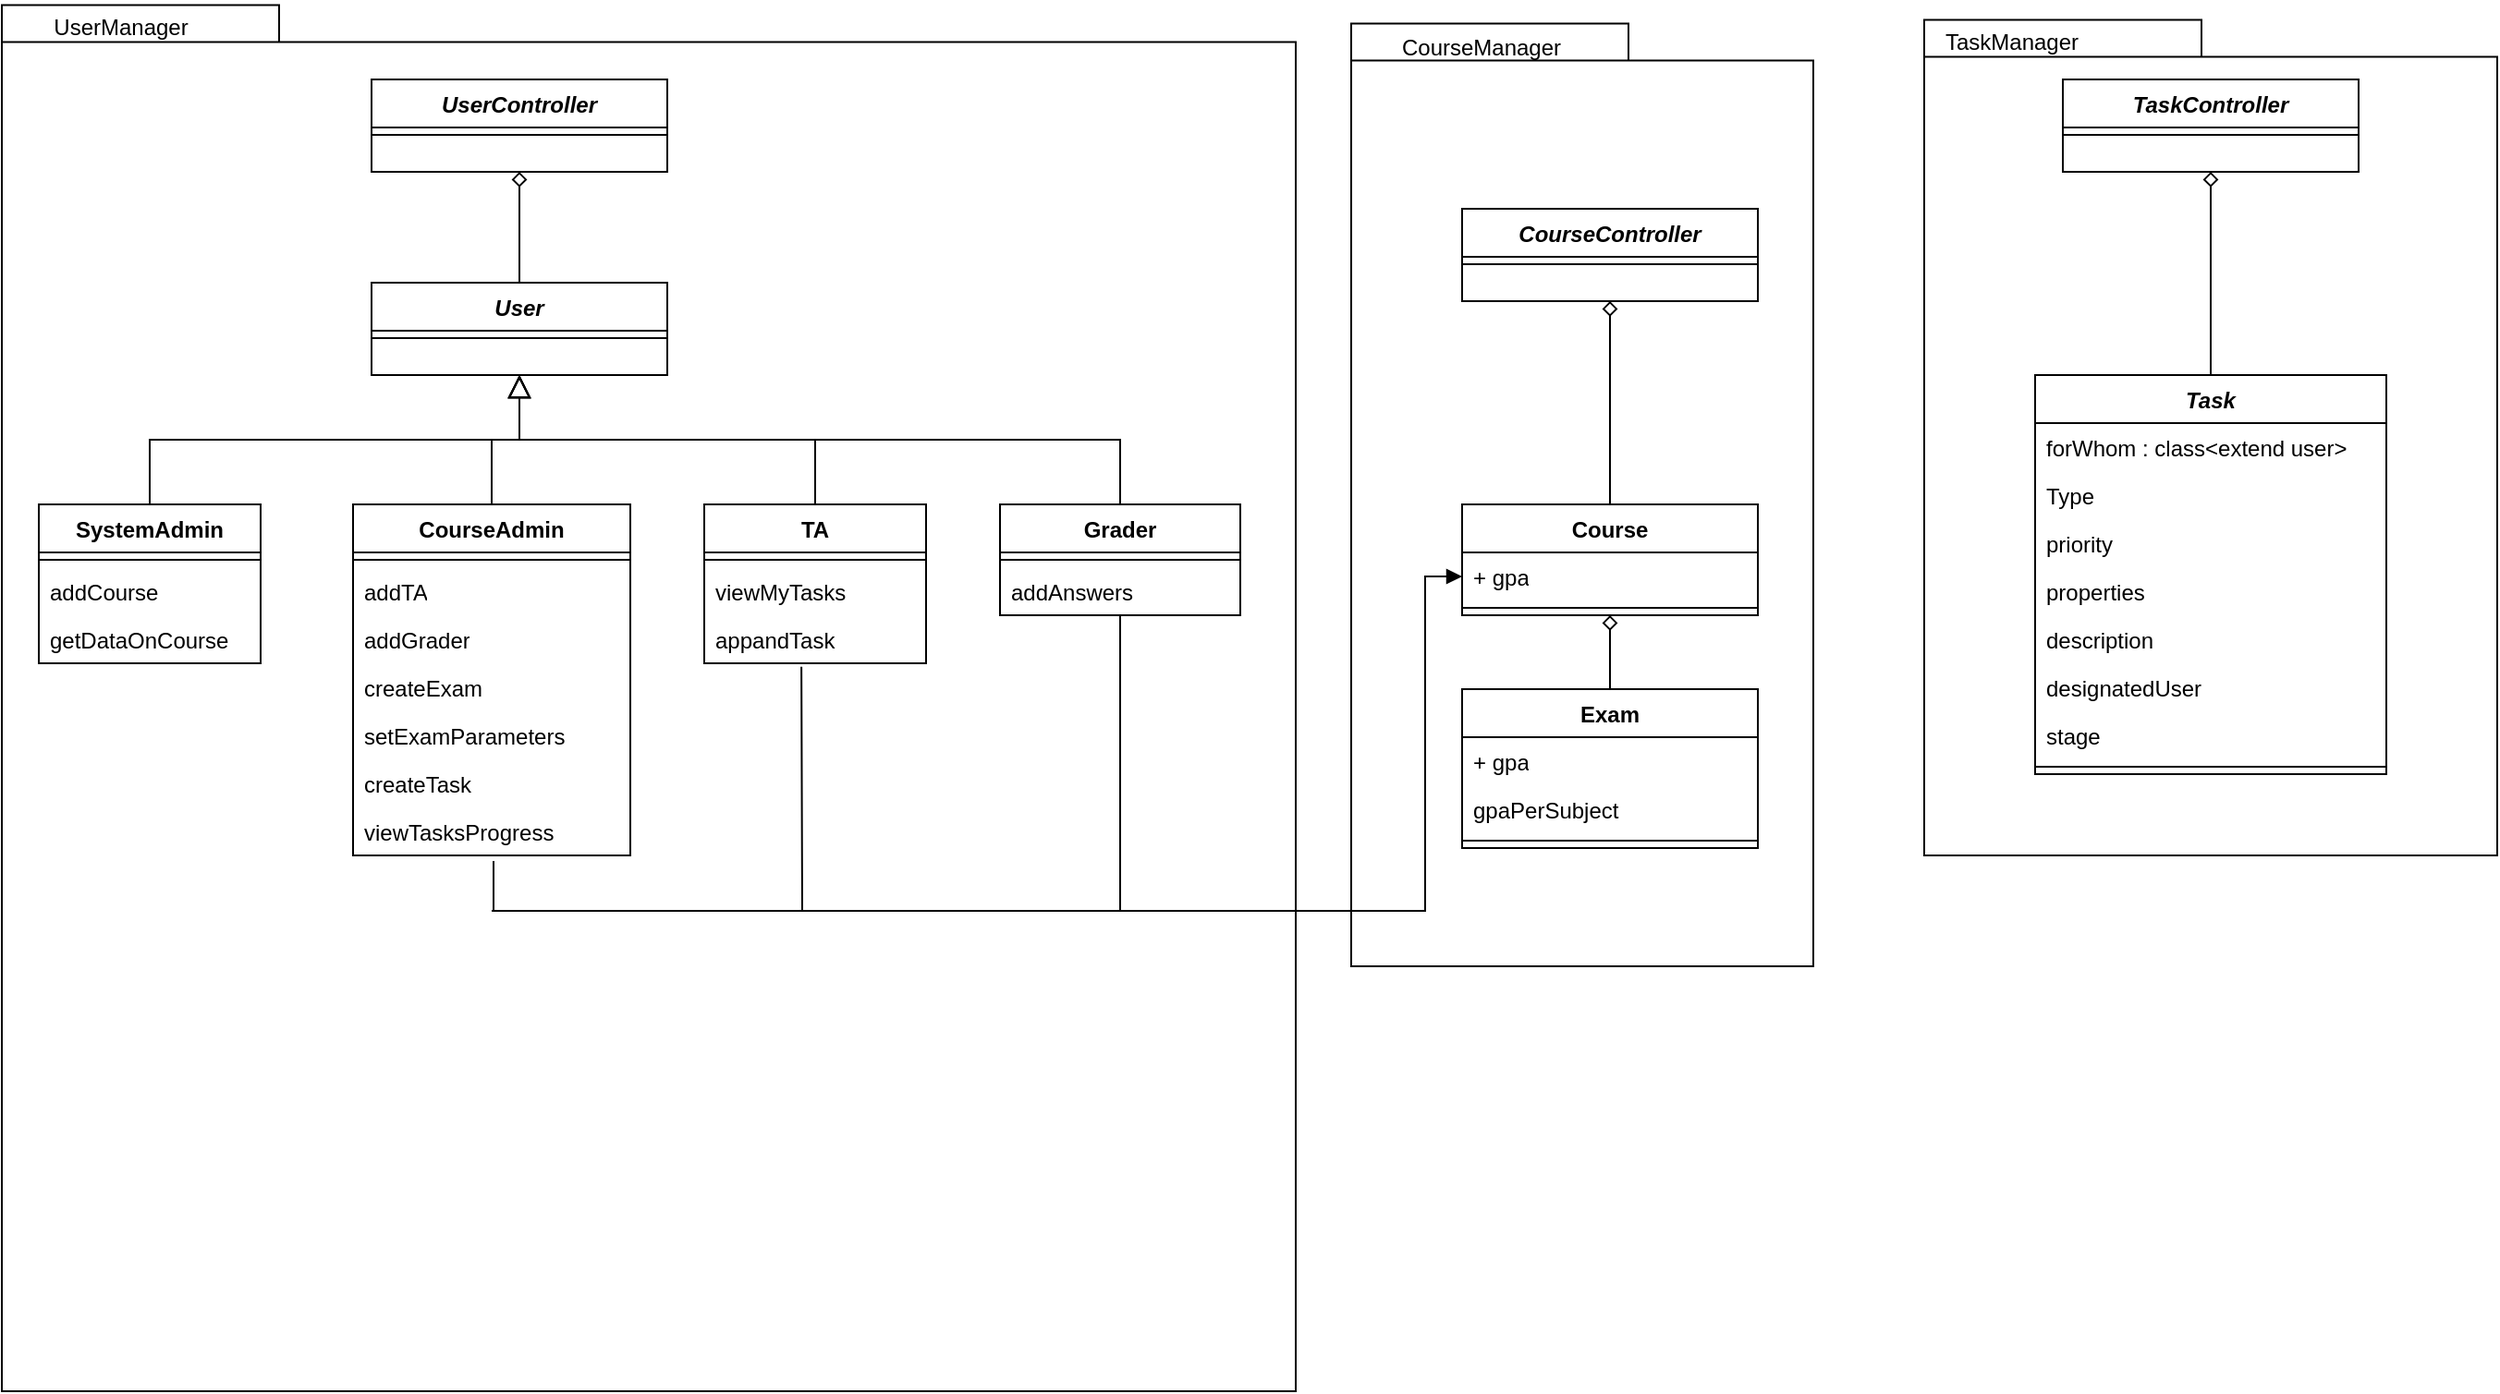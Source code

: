 <mxfile version="21.2.1" type="device">
  <diagram id="C5RBs43oDa-KdzZeNtuy" name="Page-1">
    <mxGraphModel dx="1432" dy="746" grid="1" gridSize="10" guides="1" tooltips="1" connect="1" arrows="1" fold="1" page="1" pageScale="1" pageWidth="827" pageHeight="1169" math="0" shadow="0">
      <root>
        <object label="" id="WIyWlLk6GJQsqaUBKTNV-0">
          <mxCell />
        </object>
        <mxCell id="WIyWlLk6GJQsqaUBKTNV-1" parent="WIyWlLk6GJQsqaUBKTNV-0" />
        <mxCell id="y8KgEvvrJL2K4ze9Ujbw-13" value="" style="shape=folder;fontStyle=1;spacingTop=10;tabWidth=150;tabHeight=20;tabPosition=left;html=1;whiteSpace=wrap;" vertex="1" parent="WIyWlLk6GJQsqaUBKTNV-1">
          <mxGeometry x="1060" y="277.74" width="310" height="452.26" as="geometry" />
        </mxCell>
        <mxCell id="y8KgEvvrJL2K4ze9Ujbw-21" value="" style="shape=folder;fontStyle=1;spacingTop=10;tabWidth=150;tabHeight=20;tabPosition=left;html=1;whiteSpace=wrap;" vertex="1" parent="WIyWlLk6GJQsqaUBKTNV-1">
          <mxGeometry x="750" y="279.74" width="250" height="510.26" as="geometry" />
        </mxCell>
        <mxCell id="y8KgEvvrJL2K4ze9Ujbw-22" value="CourseManager" style="text;html=1;align=center;verticalAlign=middle;resizable=0;points=[];autosize=1;strokeColor=none;fillColor=none;" vertex="1" parent="WIyWlLk6GJQsqaUBKTNV-1">
          <mxGeometry x="764.999" y="277.74" width="110" height="30" as="geometry" />
        </mxCell>
        <mxCell id="y8KgEvvrJL2K4ze9Ujbw-14" value="TaskManager" style="text;html=1;align=center;verticalAlign=middle;resizable=0;points=[];autosize=1;strokeColor=none;fillColor=none;" vertex="1" parent="WIyWlLk6GJQsqaUBKTNV-1">
          <mxGeometry x="1056.999" y="274.74" width="100" height="30" as="geometry" />
        </mxCell>
        <mxCell id="y8KgEvvrJL2K4ze9Ujbw-9" value="" style="group" vertex="1" connectable="0" parent="WIyWlLk6GJQsqaUBKTNV-1">
          <mxGeometry x="20" y="267" width="700" height="753" as="geometry" />
        </mxCell>
        <mxCell id="y8KgEvvrJL2K4ze9Ujbw-6" value="" style="shape=folder;fontStyle=1;spacingTop=10;tabWidth=150;tabHeight=20;tabPosition=left;html=1;whiteSpace=wrap;" vertex="1" parent="y8KgEvvrJL2K4ze9Ujbw-9">
          <mxGeometry y="2.745" width="700" height="750.255" as="geometry" />
        </mxCell>
        <mxCell id="y8KgEvvrJL2K4ze9Ujbw-7" value="UserManager" style="text;html=1;align=center;verticalAlign=middle;resizable=0;points=[];autosize=1;strokeColor=none;fillColor=none;" vertex="1" parent="y8KgEvvrJL2K4ze9Ujbw-9">
          <mxGeometry x="14.189" width="100" height="30" as="geometry" />
        </mxCell>
        <mxCell id="zkfFHV4jXpPFQw0GAbJ--0" value="User" style="swimlane;fontStyle=3;align=center;verticalAlign=top;childLayout=stackLayout;horizontal=1;startSize=26;horizontalStack=0;resizeParent=1;resizeLast=0;collapsible=1;marginBottom=0;rounded=0;shadow=0;strokeWidth=1;" parent="WIyWlLk6GJQsqaUBKTNV-1" vertex="1">
          <mxGeometry x="220" y="420" width="160" height="50" as="geometry">
            <mxRectangle x="230" y="140" width="160" height="26" as="alternateBounds" />
          </mxGeometry>
        </mxCell>
        <mxCell id="zkfFHV4jXpPFQw0GAbJ--4" value="" style="line;html=1;strokeWidth=1;align=left;verticalAlign=middle;spacingTop=-1;spacingLeft=3;spacingRight=3;rotatable=0;labelPosition=right;points=[];portConstraint=eastwest;" parent="zkfFHV4jXpPFQw0GAbJ--0" vertex="1">
          <mxGeometry y="26" width="160" height="8" as="geometry" />
        </mxCell>
        <mxCell id="zkfFHV4jXpPFQw0GAbJ--6" value="TA" style="swimlane;fontStyle=1;align=center;verticalAlign=top;childLayout=stackLayout;horizontal=1;startSize=26;horizontalStack=0;resizeParent=1;resizeLast=0;collapsible=1;marginBottom=0;rounded=0;shadow=0;strokeWidth=1;" parent="WIyWlLk6GJQsqaUBKTNV-1" vertex="1">
          <mxGeometry x="400" y="540" width="120" height="86" as="geometry">
            <mxRectangle x="130" y="380" width="160" height="26" as="alternateBounds" />
          </mxGeometry>
        </mxCell>
        <mxCell id="zkfFHV4jXpPFQw0GAbJ--9" value="" style="line;html=1;strokeWidth=1;align=left;verticalAlign=middle;spacingTop=-1;spacingLeft=3;spacingRight=3;rotatable=0;labelPosition=right;points=[];portConstraint=eastwest;" parent="zkfFHV4jXpPFQw0GAbJ--6" vertex="1">
          <mxGeometry y="26" width="120" height="8" as="geometry" />
        </mxCell>
        <mxCell id="rghRbFZaMU8jZDqCkPVL-24" value="viewMyTasks" style="text;strokeColor=none;fillColor=none;align=left;verticalAlign=top;spacingLeft=4;spacingRight=4;overflow=hidden;rotatable=0;points=[[0,0.5],[1,0.5]];portConstraint=eastwest;whiteSpace=wrap;html=1;" parent="zkfFHV4jXpPFQw0GAbJ--6" vertex="1">
          <mxGeometry y="34" width="120" height="26" as="geometry" />
        </mxCell>
        <mxCell id="rghRbFZaMU8jZDqCkPVL-25" value="appandTask" style="text;strokeColor=none;fillColor=none;align=left;verticalAlign=top;spacingLeft=4;spacingRight=4;overflow=hidden;rotatable=0;points=[[0,0.5],[1,0.5]];portConstraint=eastwest;whiteSpace=wrap;html=1;" parent="zkfFHV4jXpPFQw0GAbJ--6" vertex="1">
          <mxGeometry y="60" width="120" height="26" as="geometry" />
        </mxCell>
        <mxCell id="zkfFHV4jXpPFQw0GAbJ--12" value="" style="endArrow=block;endSize=10;endFill=0;shadow=0;strokeWidth=1;rounded=0;edgeStyle=elbowEdgeStyle;elbow=vertical;" parent="WIyWlLk6GJQsqaUBKTNV-1" source="zkfFHV4jXpPFQw0GAbJ--6" target="zkfFHV4jXpPFQw0GAbJ--0" edge="1">
          <mxGeometry width="160" relative="1" as="geometry">
            <mxPoint x="200" y="503" as="sourcePoint" />
            <mxPoint x="200" y="503" as="targetPoint" />
          </mxGeometry>
        </mxCell>
        <mxCell id="zkfFHV4jXpPFQw0GAbJ--13" value="SystemAdmin" style="swimlane;fontStyle=1;align=center;verticalAlign=top;childLayout=stackLayout;horizontal=1;startSize=26;horizontalStack=0;resizeParent=1;resizeLast=0;collapsible=1;marginBottom=0;rounded=0;shadow=0;strokeWidth=1;" parent="WIyWlLk6GJQsqaUBKTNV-1" vertex="1">
          <mxGeometry x="40" y="540" width="120" height="86" as="geometry">
            <mxRectangle x="340" y="380" width="170" height="26" as="alternateBounds" />
          </mxGeometry>
        </mxCell>
        <mxCell id="zkfFHV4jXpPFQw0GAbJ--15" value="" style="line;html=1;strokeWidth=1;align=left;verticalAlign=middle;spacingTop=-1;spacingLeft=3;spacingRight=3;rotatable=0;labelPosition=right;points=[];portConstraint=eastwest;" parent="zkfFHV4jXpPFQw0GAbJ--13" vertex="1">
          <mxGeometry y="26" width="120" height="8" as="geometry" />
        </mxCell>
        <mxCell id="rghRbFZaMU8jZDqCkPVL-10" value="addCourse" style="text;strokeColor=none;fillColor=none;align=left;verticalAlign=top;spacingLeft=4;spacingRight=4;overflow=hidden;rotatable=0;points=[[0,0.5],[1,0.5]];portConstraint=eastwest;whiteSpace=wrap;html=1;" parent="zkfFHV4jXpPFQw0GAbJ--13" vertex="1">
          <mxGeometry y="34" width="120" height="26" as="geometry" />
        </mxCell>
        <mxCell id="rghRbFZaMU8jZDqCkPVL-22" value="getDataOnCourse" style="text;strokeColor=none;fillColor=none;align=left;verticalAlign=top;spacingLeft=4;spacingRight=4;overflow=hidden;rotatable=0;points=[[0,0.5],[1,0.5]];portConstraint=eastwest;whiteSpace=wrap;html=1;" parent="zkfFHV4jXpPFQw0GAbJ--13" vertex="1">
          <mxGeometry y="60" width="120" height="26" as="geometry" />
        </mxCell>
        <mxCell id="zkfFHV4jXpPFQw0GAbJ--16" value="" style="endArrow=block;endSize=10;endFill=0;shadow=0;strokeWidth=1;rounded=0;edgeStyle=elbowEdgeStyle;elbow=vertical;" parent="WIyWlLk6GJQsqaUBKTNV-1" source="zkfFHV4jXpPFQw0GAbJ--13" target="zkfFHV4jXpPFQw0GAbJ--0" edge="1">
          <mxGeometry width="160" relative="1" as="geometry">
            <mxPoint x="210" y="673" as="sourcePoint" />
            <mxPoint x="310" y="571" as="targetPoint" />
          </mxGeometry>
        </mxCell>
        <mxCell id="rghRbFZaMU8jZDqCkPVL-0" value="CourseAdmin" style="swimlane;fontStyle=1;align=center;verticalAlign=top;childLayout=stackLayout;horizontal=1;startSize=26;horizontalStack=0;resizeParent=1;resizeLast=0;collapsible=1;marginBottom=0;rounded=0;shadow=0;strokeWidth=1;" parent="WIyWlLk6GJQsqaUBKTNV-1" vertex="1">
          <mxGeometry x="210" y="540" width="150" height="190" as="geometry">
            <mxRectangle x="340" y="380" width="170" height="26" as="alternateBounds" />
          </mxGeometry>
        </mxCell>
        <mxCell id="rghRbFZaMU8jZDqCkPVL-1" value="" style="line;html=1;strokeWidth=1;align=left;verticalAlign=middle;spacingTop=-1;spacingLeft=3;spacingRight=3;rotatable=0;labelPosition=right;points=[];portConstraint=eastwest;" parent="rghRbFZaMU8jZDqCkPVL-0" vertex="1">
          <mxGeometry y="26" width="150" height="8" as="geometry" />
        </mxCell>
        <mxCell id="rghRbFZaMU8jZDqCkPVL-11" value="addTA" style="text;strokeColor=none;fillColor=none;align=left;verticalAlign=top;spacingLeft=4;spacingRight=4;overflow=hidden;rotatable=0;points=[[0,0.5],[1,0.5]];portConstraint=eastwest;whiteSpace=wrap;html=1;" parent="rghRbFZaMU8jZDqCkPVL-0" vertex="1">
          <mxGeometry y="34" width="150" height="26" as="geometry" />
        </mxCell>
        <mxCell id="rghRbFZaMU8jZDqCkPVL-13" value="addGrader" style="text;strokeColor=none;fillColor=none;align=left;verticalAlign=top;spacingLeft=4;spacingRight=4;overflow=hidden;rotatable=0;points=[[0,0.5],[1,0.5]];portConstraint=eastwest;whiteSpace=wrap;html=1;" parent="rghRbFZaMU8jZDqCkPVL-0" vertex="1">
          <mxGeometry y="60" width="150" height="26" as="geometry" />
        </mxCell>
        <mxCell id="rghRbFZaMU8jZDqCkPVL-14" value="createExam" style="text;strokeColor=none;fillColor=none;align=left;verticalAlign=top;spacingLeft=4;spacingRight=4;overflow=hidden;rotatable=0;points=[[0,0.5],[1,0.5]];portConstraint=eastwest;whiteSpace=wrap;html=1;" parent="rghRbFZaMU8jZDqCkPVL-0" vertex="1">
          <mxGeometry y="86" width="150" height="26" as="geometry" />
        </mxCell>
        <mxCell id="rghRbFZaMU8jZDqCkPVL-20" value="setExamParameters" style="text;strokeColor=none;fillColor=none;align=left;verticalAlign=top;spacingLeft=4;spacingRight=4;overflow=hidden;rotatable=0;points=[[0,0.5],[1,0.5]];portConstraint=eastwest;whiteSpace=wrap;html=1;" parent="rghRbFZaMU8jZDqCkPVL-0" vertex="1">
          <mxGeometry y="112" width="150" height="26" as="geometry" />
        </mxCell>
        <mxCell id="rghRbFZaMU8jZDqCkPVL-21" value="createTask" style="text;strokeColor=none;fillColor=none;align=left;verticalAlign=top;spacingLeft=4;spacingRight=4;overflow=hidden;rotatable=0;points=[[0,0.5],[1,0.5]];portConstraint=eastwest;whiteSpace=wrap;html=1;" parent="rghRbFZaMU8jZDqCkPVL-0" vertex="1">
          <mxGeometry y="138" width="150" height="26" as="geometry" />
        </mxCell>
        <mxCell id="rghRbFZaMU8jZDqCkPVL-47" value="viewTasksProgress" style="text;strokeColor=none;fillColor=none;align=left;verticalAlign=top;spacingLeft=4;spacingRight=4;overflow=hidden;rotatable=0;points=[[0,0.5],[1,0.5]];portConstraint=eastwest;whiteSpace=wrap;html=1;" parent="rghRbFZaMU8jZDqCkPVL-0" vertex="1">
          <mxGeometry y="164" width="150" height="26" as="geometry" />
        </mxCell>
        <mxCell id="y8KgEvvrJL2K4ze9Ujbw-11" style="edgeStyle=orthogonalEdgeStyle;rounded=0;orthogonalLoop=1;jettySize=auto;html=1;endArrow=none;endFill=0;" edge="1" parent="WIyWlLk6GJQsqaUBKTNV-1" source="rghRbFZaMU8jZDqCkPVL-2">
          <mxGeometry relative="1" as="geometry">
            <mxPoint x="625" y="760" as="targetPoint" />
          </mxGeometry>
        </mxCell>
        <mxCell id="rghRbFZaMU8jZDqCkPVL-2" value="Grader" style="swimlane;fontStyle=1;align=center;verticalAlign=top;childLayout=stackLayout;horizontal=1;startSize=26;horizontalStack=0;resizeParent=1;resizeLast=0;collapsible=1;marginBottom=0;rounded=0;shadow=0;strokeWidth=1;" parent="WIyWlLk6GJQsqaUBKTNV-1" vertex="1">
          <mxGeometry x="560" y="540" width="130" height="60" as="geometry">
            <mxRectangle x="130" y="380" width="160" height="26" as="alternateBounds" />
          </mxGeometry>
        </mxCell>
        <mxCell id="rghRbFZaMU8jZDqCkPVL-3" value="" style="line;html=1;strokeWidth=1;align=left;verticalAlign=middle;spacingTop=-1;spacingLeft=3;spacingRight=3;rotatable=0;labelPosition=right;points=[];portConstraint=eastwest;" parent="rghRbFZaMU8jZDqCkPVL-2" vertex="1">
          <mxGeometry y="26" width="130" height="8" as="geometry" />
        </mxCell>
        <mxCell id="rghRbFZaMU8jZDqCkPVL-26" value="addAnswers" style="text;strokeColor=none;fillColor=none;align=left;verticalAlign=top;spacingLeft=4;spacingRight=4;overflow=hidden;rotatable=0;points=[[0,0.5],[1,0.5]];portConstraint=eastwest;whiteSpace=wrap;html=1;" parent="rghRbFZaMU8jZDqCkPVL-2" vertex="1">
          <mxGeometry y="34" width="130" height="26" as="geometry" />
        </mxCell>
        <mxCell id="rghRbFZaMU8jZDqCkPVL-4" value="" style="endArrow=block;endSize=10;endFill=0;shadow=0;strokeWidth=1;rounded=0;edgeStyle=elbowEdgeStyle;elbow=vertical;exitX=0.5;exitY=0;exitDx=0;exitDy=0;" parent="WIyWlLk6GJQsqaUBKTNV-1" source="rghRbFZaMU8jZDqCkPVL-2" edge="1">
          <mxGeometry width="160" relative="1" as="geometry">
            <mxPoint x="460" y="540" as="sourcePoint" />
            <mxPoint x="300" y="470" as="targetPoint" />
          </mxGeometry>
        </mxCell>
        <mxCell id="rghRbFZaMU8jZDqCkPVL-5" value="" style="endArrow=block;endSize=10;endFill=0;shadow=0;strokeWidth=1;rounded=0;edgeStyle=elbowEdgeStyle;elbow=vertical;exitX=0.5;exitY=0;exitDx=0;exitDy=0;" parent="WIyWlLk6GJQsqaUBKTNV-1" source="rghRbFZaMU8jZDqCkPVL-0" edge="1">
          <mxGeometry width="160" relative="1" as="geometry">
            <mxPoint x="635" y="550" as="sourcePoint" />
            <mxPoint x="300" y="470" as="targetPoint" />
          </mxGeometry>
        </mxCell>
        <mxCell id="rghRbFZaMU8jZDqCkPVL-16" value="Course" style="swimlane;fontStyle=1;align=center;verticalAlign=top;childLayout=stackLayout;horizontal=1;startSize=26;horizontalStack=0;resizeParent=1;resizeParentMax=0;resizeLast=0;collapsible=1;marginBottom=0;whiteSpace=wrap;html=1;" parent="WIyWlLk6GJQsqaUBKTNV-1" vertex="1">
          <mxGeometry x="810" y="540" width="160" height="60" as="geometry" />
        </mxCell>
        <mxCell id="rghRbFZaMU8jZDqCkPVL-23" value="+ gpa" style="text;strokeColor=none;fillColor=none;align=left;verticalAlign=top;spacingLeft=4;spacingRight=4;overflow=hidden;rotatable=0;points=[[0,0.5],[1,0.5]];portConstraint=eastwest;whiteSpace=wrap;html=1;" parent="rghRbFZaMU8jZDqCkPVL-16" vertex="1">
          <mxGeometry y="26" width="160" height="26" as="geometry" />
        </mxCell>
        <mxCell id="rghRbFZaMU8jZDqCkPVL-18" value="" style="line;strokeWidth=1;fillColor=none;align=left;verticalAlign=middle;spacingTop=-1;spacingLeft=3;spacingRight=3;rotatable=0;labelPosition=right;points=[];portConstraint=eastwest;strokeColor=inherit;" parent="rghRbFZaMU8jZDqCkPVL-16" vertex="1">
          <mxGeometry y="52" width="160" height="8" as="geometry" />
        </mxCell>
        <mxCell id="rghRbFZaMU8jZDqCkPVL-28" value="" style="endArrow=block;html=1;rounded=0;exitX=0.5;exitY=1.115;exitDx=0;exitDy=0;exitPerimeter=0;endFill=1;entryX=0;entryY=0.5;entryDx=0;entryDy=0;" parent="WIyWlLk6GJQsqaUBKTNV-1" target="rghRbFZaMU8jZDqCkPVL-23" edge="1">
          <mxGeometry width="50" height="50" relative="1" as="geometry">
            <mxPoint x="286" y="732.99" as="sourcePoint" />
            <mxPoint x="861" y="330" as="targetPoint" />
            <Array as="points">
              <mxPoint x="286" y="760" />
              <mxPoint x="790" y="760" />
              <mxPoint x="790" y="579" />
            </Array>
          </mxGeometry>
        </mxCell>
        <mxCell id="rghRbFZaMU8jZDqCkPVL-29" value="Exam" style="swimlane;fontStyle=1;align=center;verticalAlign=top;childLayout=stackLayout;horizontal=1;startSize=26;horizontalStack=0;resizeParent=1;resizeParentMax=0;resizeLast=0;collapsible=1;marginBottom=0;whiteSpace=wrap;html=1;" parent="WIyWlLk6GJQsqaUBKTNV-1" vertex="1">
          <mxGeometry x="810" y="640" width="160" height="86" as="geometry" />
        </mxCell>
        <mxCell id="rghRbFZaMU8jZDqCkPVL-30" value="+ gpa" style="text;strokeColor=none;fillColor=none;align=left;verticalAlign=top;spacingLeft=4;spacingRight=4;overflow=hidden;rotatable=0;points=[[0,0.5],[1,0.5]];portConstraint=eastwest;whiteSpace=wrap;html=1;" parent="rghRbFZaMU8jZDqCkPVL-29" vertex="1">
          <mxGeometry y="26" width="160" height="26" as="geometry" />
        </mxCell>
        <mxCell id="rghRbFZaMU8jZDqCkPVL-48" value="gpaPerSubject" style="text;strokeColor=none;fillColor=none;align=left;verticalAlign=top;spacingLeft=4;spacingRight=4;overflow=hidden;rotatable=0;points=[[0,0.5],[1,0.5]];portConstraint=eastwest;whiteSpace=wrap;html=1;" parent="rghRbFZaMU8jZDqCkPVL-29" vertex="1">
          <mxGeometry y="52" width="160" height="26" as="geometry" />
        </mxCell>
        <mxCell id="rghRbFZaMU8jZDqCkPVL-31" value="" style="line;strokeWidth=1;fillColor=none;align=left;verticalAlign=middle;spacingTop=-1;spacingLeft=3;spacingRight=3;rotatable=0;labelPosition=right;points=[];portConstraint=eastwest;strokeColor=inherit;" parent="rghRbFZaMU8jZDqCkPVL-29" vertex="1">
          <mxGeometry y="78" width="160" height="8" as="geometry" />
        </mxCell>
        <mxCell id="rghRbFZaMU8jZDqCkPVL-35" value="" style="endArrow=diamond;html=1;rounded=0;entryX=0.5;entryY=1;entryDx=0;entryDy=0;endFill=0;exitX=0.5;exitY=0;exitDx=0;exitDy=0;" parent="WIyWlLk6GJQsqaUBKTNV-1" source="rghRbFZaMU8jZDqCkPVL-29" target="rghRbFZaMU8jZDqCkPVL-16" edge="1">
          <mxGeometry width="50" height="50" relative="1" as="geometry">
            <mxPoint x="120" y="830" as="sourcePoint" />
            <mxPoint x="400" y="690" as="targetPoint" />
          </mxGeometry>
        </mxCell>
        <mxCell id="rghRbFZaMU8jZDqCkPVL-36" value="Task" style="swimlane;fontStyle=3;align=center;verticalAlign=top;childLayout=stackLayout;horizontal=1;startSize=26;horizontalStack=0;resizeParent=1;resizeLast=0;collapsible=1;marginBottom=0;rounded=0;shadow=0;strokeWidth=1;" parent="WIyWlLk6GJQsqaUBKTNV-1" vertex="1">
          <mxGeometry x="1120" y="470" width="190" height="216" as="geometry">
            <mxRectangle x="230" y="140" width="160" height="26" as="alternateBounds" />
          </mxGeometry>
        </mxCell>
        <mxCell id="rghRbFZaMU8jZDqCkPVL-40" value="forWhom : class&amp;lt;extend user&amp;gt;" style="text;strokeColor=none;fillColor=none;align=left;verticalAlign=top;spacingLeft=4;spacingRight=4;overflow=hidden;rotatable=0;points=[[0,0.5],[1,0.5]];portConstraint=eastwest;whiteSpace=wrap;html=1;" parent="rghRbFZaMU8jZDqCkPVL-36" vertex="1">
          <mxGeometry y="26" width="190" height="26" as="geometry" />
        </mxCell>
        <mxCell id="rghRbFZaMU8jZDqCkPVL-41" value="Type" style="text;strokeColor=none;fillColor=none;align=left;verticalAlign=top;spacingLeft=4;spacingRight=4;overflow=hidden;rotatable=0;points=[[0,0.5],[1,0.5]];portConstraint=eastwest;whiteSpace=wrap;html=1;" parent="rghRbFZaMU8jZDqCkPVL-36" vertex="1">
          <mxGeometry y="52" width="190" height="26" as="geometry" />
        </mxCell>
        <mxCell id="rghRbFZaMU8jZDqCkPVL-42" value="priority" style="text;strokeColor=none;fillColor=none;align=left;verticalAlign=top;spacingLeft=4;spacingRight=4;overflow=hidden;rotatable=0;points=[[0,0.5],[1,0.5]];portConstraint=eastwest;whiteSpace=wrap;html=1;" parent="rghRbFZaMU8jZDqCkPVL-36" vertex="1">
          <mxGeometry y="78" width="190" height="26" as="geometry" />
        </mxCell>
        <mxCell id="rghRbFZaMU8jZDqCkPVL-43" value="properties" style="text;strokeColor=none;fillColor=none;align=left;verticalAlign=top;spacingLeft=4;spacingRight=4;overflow=hidden;rotatable=0;points=[[0,0.5],[1,0.5]];portConstraint=eastwest;whiteSpace=wrap;html=1;" parent="rghRbFZaMU8jZDqCkPVL-36" vertex="1">
          <mxGeometry y="104" width="190" height="26" as="geometry" />
        </mxCell>
        <mxCell id="rghRbFZaMU8jZDqCkPVL-44" value="description" style="text;strokeColor=none;fillColor=none;align=left;verticalAlign=top;spacingLeft=4;spacingRight=4;overflow=hidden;rotatable=0;points=[[0,0.5],[1,0.5]];portConstraint=eastwest;whiteSpace=wrap;html=1;" parent="rghRbFZaMU8jZDqCkPVL-36" vertex="1">
          <mxGeometry y="130" width="190" height="26" as="geometry" />
        </mxCell>
        <mxCell id="rghRbFZaMU8jZDqCkPVL-45" value="designatedUser" style="text;strokeColor=none;fillColor=none;align=left;verticalAlign=top;spacingLeft=4;spacingRight=4;overflow=hidden;rotatable=0;points=[[0,0.5],[1,0.5]];portConstraint=eastwest;whiteSpace=wrap;html=1;" parent="rghRbFZaMU8jZDqCkPVL-36" vertex="1">
          <mxGeometry y="156" width="190" height="26" as="geometry" />
        </mxCell>
        <mxCell id="rghRbFZaMU8jZDqCkPVL-46" value="stage" style="text;strokeColor=none;fillColor=none;align=left;verticalAlign=top;spacingLeft=4;spacingRight=4;overflow=hidden;rotatable=0;points=[[0,0.5],[1,0.5]];portConstraint=eastwest;whiteSpace=wrap;html=1;" parent="rghRbFZaMU8jZDqCkPVL-36" vertex="1">
          <mxGeometry y="182" width="190" height="26" as="geometry" />
        </mxCell>
        <mxCell id="rghRbFZaMU8jZDqCkPVL-37" value="" style="line;html=1;strokeWidth=1;align=left;verticalAlign=middle;spacingTop=-1;spacingLeft=3;spacingRight=3;rotatable=0;labelPosition=right;points=[];portConstraint=eastwest;" parent="rghRbFZaMU8jZDqCkPVL-36" vertex="1">
          <mxGeometry y="208" width="190" height="8" as="geometry" />
        </mxCell>
        <mxCell id="rghRbFZaMU8jZDqCkPVL-50" value="" style="endArrow=none;html=1;rounded=0;exitX=0.438;exitY=1.071;exitDx=0;exitDy=0;exitPerimeter=0;endFill=0;" parent="WIyWlLk6GJQsqaUBKTNV-1" source="rghRbFZaMU8jZDqCkPVL-25" edge="1">
          <mxGeometry width="50" height="50" relative="1" as="geometry">
            <mxPoint x="106" y="638" as="sourcePoint" />
            <mxPoint x="285" y="760" as="targetPoint" />
            <Array as="points">
              <mxPoint x="453" y="760" />
              <mxPoint x="285" y="760" />
            </Array>
          </mxGeometry>
        </mxCell>
        <mxCell id="y8KgEvvrJL2K4ze9Ujbw-0" value="UserController" style="swimlane;fontStyle=3;align=center;verticalAlign=top;childLayout=stackLayout;horizontal=1;startSize=26;horizontalStack=0;resizeParent=1;resizeLast=0;collapsible=1;marginBottom=0;rounded=0;shadow=0;strokeWidth=1;" vertex="1" parent="WIyWlLk6GJQsqaUBKTNV-1">
          <mxGeometry x="220" y="310" width="160" height="50" as="geometry">
            <mxRectangle x="230" y="140" width="160" height="26" as="alternateBounds" />
          </mxGeometry>
        </mxCell>
        <mxCell id="y8KgEvvrJL2K4ze9Ujbw-1" value="" style="line;html=1;strokeWidth=1;align=left;verticalAlign=middle;spacingTop=-1;spacingLeft=3;spacingRight=3;rotatable=0;labelPosition=right;points=[];portConstraint=eastwest;" vertex="1" parent="y8KgEvvrJL2K4ze9Ujbw-0">
          <mxGeometry y="26" width="160" height="8" as="geometry" />
        </mxCell>
        <mxCell id="y8KgEvvrJL2K4ze9Ujbw-2" value="" style="endArrow=diamond;html=1;rounded=0;endFill=0;exitX=0.5;exitY=0;exitDx=0;exitDy=0;entryX=0.5;entryY=1;entryDx=0;entryDy=0;" edge="1" parent="WIyWlLk6GJQsqaUBKTNV-1" source="zkfFHV4jXpPFQw0GAbJ--0" target="y8KgEvvrJL2K4ze9Ujbw-0">
          <mxGeometry width="50" height="50" relative="1" as="geometry">
            <mxPoint x="439.5" y="400" as="sourcePoint" />
            <mxPoint x="440" y="360" as="targetPoint" />
            <Array as="points" />
          </mxGeometry>
        </mxCell>
        <mxCell id="y8KgEvvrJL2K4ze9Ujbw-3" value="TaskController" style="swimlane;fontStyle=3;align=center;verticalAlign=top;childLayout=stackLayout;horizontal=1;startSize=26;horizontalStack=0;resizeParent=1;resizeLast=0;collapsible=1;marginBottom=0;rounded=0;shadow=0;strokeWidth=1;" vertex="1" parent="WIyWlLk6GJQsqaUBKTNV-1">
          <mxGeometry x="1135" y="310" width="160" height="50" as="geometry">
            <mxRectangle x="230" y="140" width="160" height="26" as="alternateBounds" />
          </mxGeometry>
        </mxCell>
        <mxCell id="y8KgEvvrJL2K4ze9Ujbw-4" value="" style="line;html=1;strokeWidth=1;align=left;verticalAlign=middle;spacingTop=-1;spacingLeft=3;spacingRight=3;rotatable=0;labelPosition=right;points=[];portConstraint=eastwest;" vertex="1" parent="y8KgEvvrJL2K4ze9Ujbw-3">
          <mxGeometry y="26" width="160" height="8" as="geometry" />
        </mxCell>
        <mxCell id="y8KgEvvrJL2K4ze9Ujbw-5" value="" style="endArrow=diamond;html=1;rounded=0;endFill=0;exitX=0.5;exitY=0;exitDx=0;exitDy=0;entryX=0.5;entryY=1;entryDx=0;entryDy=0;" edge="1" parent="WIyWlLk6GJQsqaUBKTNV-1" source="rghRbFZaMU8jZDqCkPVL-36" target="y8KgEvvrJL2K4ze9Ujbw-3">
          <mxGeometry width="50" height="50" relative="1" as="geometry">
            <mxPoint x="475" y="430" as="sourcePoint" />
            <mxPoint x="475" y="370" as="targetPoint" />
            <Array as="points" />
          </mxGeometry>
        </mxCell>
        <mxCell id="y8KgEvvrJL2K4ze9Ujbw-18" value="CourseController" style="swimlane;fontStyle=3;align=center;verticalAlign=top;childLayout=stackLayout;horizontal=1;startSize=26;horizontalStack=0;resizeParent=1;resizeLast=0;collapsible=1;marginBottom=0;rounded=0;shadow=0;strokeWidth=1;" vertex="1" parent="WIyWlLk6GJQsqaUBKTNV-1">
          <mxGeometry x="810" y="380" width="160" height="50" as="geometry">
            <mxRectangle x="230" y="140" width="160" height="26" as="alternateBounds" />
          </mxGeometry>
        </mxCell>
        <mxCell id="y8KgEvvrJL2K4ze9Ujbw-19" value="" style="line;html=1;strokeWidth=1;align=left;verticalAlign=middle;spacingTop=-1;spacingLeft=3;spacingRight=3;rotatable=0;labelPosition=right;points=[];portConstraint=eastwest;" vertex="1" parent="y8KgEvvrJL2K4ze9Ujbw-18">
          <mxGeometry y="26" width="160" height="8" as="geometry" />
        </mxCell>
        <mxCell id="y8KgEvvrJL2K4ze9Ujbw-20" value="" style="endArrow=diamond;html=1;rounded=0;endFill=0;exitX=0.5;exitY=0;exitDx=0;exitDy=0;entryX=0.5;entryY=1;entryDx=0;entryDy=0;" edge="1" parent="WIyWlLk6GJQsqaUBKTNV-1" source="rghRbFZaMU8jZDqCkPVL-16" target="y8KgEvvrJL2K4ze9Ujbw-18">
          <mxGeometry width="50" height="50" relative="1" as="geometry">
            <mxPoint x="310" y="430" as="sourcePoint" />
            <mxPoint x="310" y="370" as="targetPoint" />
            <Array as="points" />
          </mxGeometry>
        </mxCell>
      </root>
    </mxGraphModel>
  </diagram>
</mxfile>
